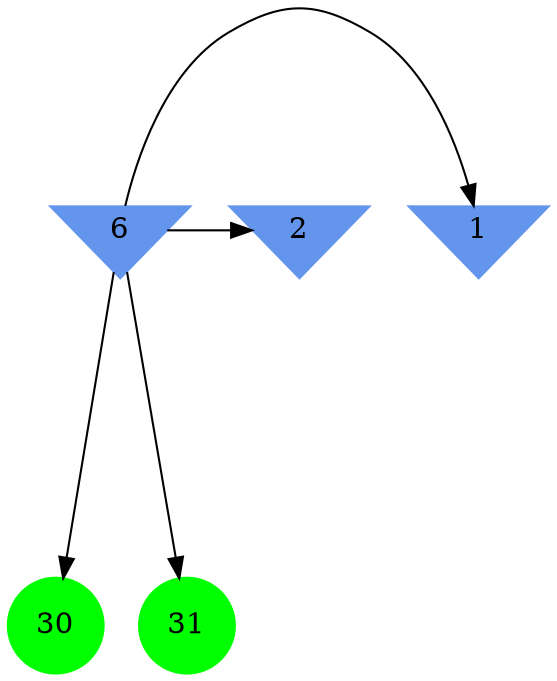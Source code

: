 digraph brain {
	ranksep=2.0;
	1 [shape=invtriangle,style=filled,color=cornflowerblue];
	2 [shape=invtriangle,style=filled,color=cornflowerblue];
	6 [shape=invtriangle,style=filled,color=cornflowerblue];
	30 [shape=circle,style=filled,color=green];
	31 [shape=circle,style=filled,color=green];
	6	->	2;
	6	->	30;
	6	->	31;
	6	->	1;
	{ rank=same; 1; 2; 6; }
	{ rank=same; }
	{ rank=same; 30; 31; }
}
